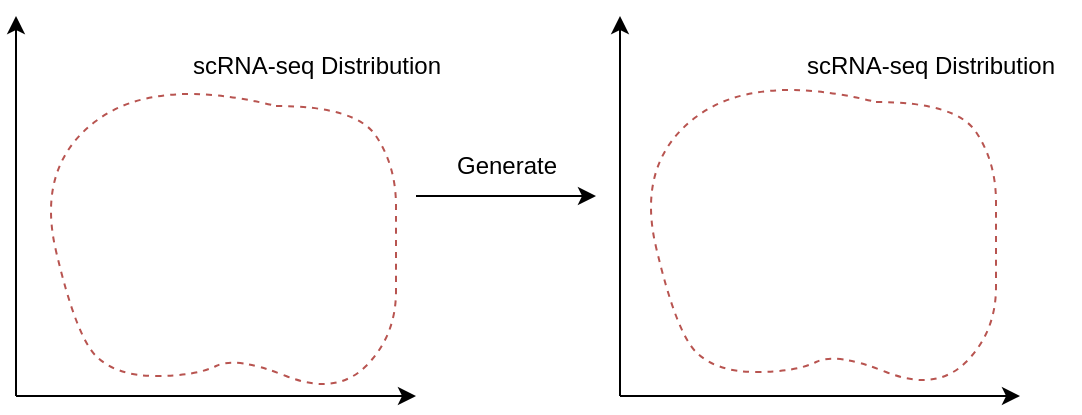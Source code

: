 <mxfile version="22.1.17" type="github">
  <diagram name="第 1 页" id="53o99yQ10oAC922sL916">
    <mxGraphModel dx="978" dy="554" grid="1" gridSize="10" guides="1" tooltips="1" connect="1" arrows="1" fold="1" page="1" pageScale="1" pageWidth="827" pageHeight="1169" math="0" shadow="0">
      <root>
        <mxCell id="0" />
        <mxCell id="1" parent="0" />
        <mxCell id="9WE97gkyeT4hwhkQpWnS-21" value="" style="endArrow=classic;html=1;rounded=0;" parent="1" edge="1">
          <mxGeometry width="50" height="50" relative="1" as="geometry">
            <mxPoint x="380" y="370" as="sourcePoint" />
            <mxPoint x="470" y="370" as="targetPoint" />
          </mxGeometry>
        </mxCell>
        <mxCell id="9WE97gkyeT4hwhkQpWnS-35" value="" style="curved=1;endArrow=none;html=1;rounded=0;endFill=0;dashed=1;fillColor=#f8cecc;strokeColor=#b85450;" parent="1" edge="1">
          <mxGeometry width="50" height="50" relative="1" as="geometry">
            <mxPoint x="310" y="325" as="sourcePoint" />
            <mxPoint x="310" y="325" as="targetPoint" />
            <Array as="points">
              <mxPoint x="350" y="325" />
              <mxPoint x="370" y="355" />
              <mxPoint x="370" y="395" />
              <mxPoint x="370" y="440" />
              <mxPoint x="340" y="470" />
              <mxPoint x="290" y="450" />
              <mxPoint x="270" y="460" />
              <mxPoint x="230" y="460" />
              <mxPoint x="210" y="440" />
              <mxPoint x="190" y="355" />
              <mxPoint x="250" y="310" />
            </Array>
          </mxGeometry>
        </mxCell>
        <mxCell id="9WE97gkyeT4hwhkQpWnS-47" value="" style="endArrow=classic;html=1;rounded=0;" parent="1" edge="1">
          <mxGeometry width="50" height="50" relative="1" as="geometry">
            <mxPoint x="180" y="470" as="sourcePoint" />
            <mxPoint x="380" y="470" as="targetPoint" />
          </mxGeometry>
        </mxCell>
        <mxCell id="9WE97gkyeT4hwhkQpWnS-48" value="" style="endArrow=classic;html=1;rounded=0;" parent="1" edge="1">
          <mxGeometry width="50" height="50" relative="1" as="geometry">
            <mxPoint x="180" y="470" as="sourcePoint" />
            <mxPoint x="180" y="280" as="targetPoint" />
          </mxGeometry>
        </mxCell>
        <mxCell id="9WE97gkyeT4hwhkQpWnS-49" value="" style="endArrow=classic;html=1;rounded=0;" parent="1" edge="1">
          <mxGeometry width="50" height="50" relative="1" as="geometry">
            <mxPoint x="482" y="470" as="sourcePoint" />
            <mxPoint x="682" y="470" as="targetPoint" />
          </mxGeometry>
        </mxCell>
        <mxCell id="9WE97gkyeT4hwhkQpWnS-50" value="" style="endArrow=classic;html=1;rounded=0;" parent="1" edge="1">
          <mxGeometry width="50" height="50" relative="1" as="geometry">
            <mxPoint x="482" y="470" as="sourcePoint" />
            <mxPoint x="482" y="280" as="targetPoint" />
          </mxGeometry>
        </mxCell>
        <mxCell id="9WE97gkyeT4hwhkQpWnS-55" value="scRNA-seq Distribution" style="text;html=1;align=center;verticalAlign=middle;resizable=0;points=[];autosize=1;strokeColor=none;fillColor=none;" parent="1" vertex="1">
          <mxGeometry x="255" y="290" width="150" height="30" as="geometry" />
        </mxCell>
        <mxCell id="9WE97gkyeT4hwhkQpWnS-56" value="scRNA-seq Distribution" style="text;html=1;align=center;verticalAlign=middle;resizable=0;points=[];autosize=1;strokeColor=none;fillColor=none;" parent="1" vertex="1">
          <mxGeometry x="562" y="290" width="150" height="30" as="geometry" />
        </mxCell>
        <mxCell id="9WE97gkyeT4hwhkQpWnS-57" value="Generate" style="text;html=1;align=center;verticalAlign=middle;resizable=0;points=[];autosize=1;strokeColor=none;fillColor=none;" parent="1" vertex="1">
          <mxGeometry x="390" y="340" width="70" height="30" as="geometry" />
        </mxCell>
        <mxCell id="d5FgJ5xkRsIcEs64dPOS-3" value="" style="shape=image;verticalLabelPosition=bottom;labelBackgroundColor=default;verticalAlign=top;aspect=fixed;imageAspect=0;image=https://dnascience.plos.org/wp-content/uploads/sites/12/2020/02/1024px-201904_RNA.svg_.png;" vertex="1" parent="1">
          <mxGeometry x="210" y="350" width="50.02" height="40" as="geometry" />
        </mxCell>
        <mxCell id="d5FgJ5xkRsIcEs64dPOS-4" value="" style="shape=image;verticalLabelPosition=bottom;labelBackgroundColor=default;verticalAlign=top;aspect=fixed;imageAspect=0;image=https://dnascience.plos.org/wp-content/uploads/sites/12/2020/02/1024px-201904_RNA.svg_.png;" vertex="1" parent="1">
          <mxGeometry x="307.5" y="410" width="45" height="35.99" as="geometry" />
        </mxCell>
        <mxCell id="d5FgJ5xkRsIcEs64dPOS-5" value="" style="shape=image;verticalLabelPosition=bottom;labelBackgroundColor=default;verticalAlign=top;aspect=fixed;imageAspect=0;image=https://dnascience.plos.org/wp-content/uploads/sites/12/2020/02/1024px-201904_RNA.svg_.png;" vertex="1" parent="1">
          <mxGeometry x="290" y="344.01" width="45" height="35.98" as="geometry" />
        </mxCell>
        <mxCell id="d5FgJ5xkRsIcEs64dPOS-7" value="" style="shape=image;verticalLabelPosition=bottom;labelBackgroundColor=default;verticalAlign=top;aspect=fixed;imageAspect=0;image=https://dnascience.plos.org/wp-content/uploads/sites/12/2020/02/1024px-201904_RNA.svg_.png;rotation=45;" vertex="1" parent="1">
          <mxGeometry x="515.02" y="360" width="50.02" height="40" as="geometry" />
        </mxCell>
        <mxCell id="d5FgJ5xkRsIcEs64dPOS-8" value="" style="shape=image;verticalLabelPosition=bottom;labelBackgroundColor=default;verticalAlign=top;aspect=fixed;imageAspect=0;image=https://dnascience.plos.org/wp-content/uploads/sites/12/2020/02/1024px-201904_RNA.svg_.png;rotation=-80;" vertex="1" parent="1">
          <mxGeometry x="630" y="362" width="45" height="35.99" as="geometry" />
        </mxCell>
        <mxCell id="d5FgJ5xkRsIcEs64dPOS-9" value="" style="shape=image;verticalLabelPosition=bottom;labelBackgroundColor=default;verticalAlign=top;aspect=fixed;imageAspect=0;image=https://dnascience.plos.org/wp-content/uploads/sites/12/2020/02/1024px-201904_RNA.svg_.png;rotation=15;" vertex="1" parent="1">
          <mxGeometry x="562" y="327.01" width="45" height="35.98" as="geometry" />
        </mxCell>
        <mxCell id="d5FgJ5xkRsIcEs64dPOS-10" value="" style="shape=image;verticalLabelPosition=bottom;labelBackgroundColor=default;verticalAlign=top;aspect=fixed;imageAspect=0;image=https://dnascience.plos.org/wp-content/uploads/sites/12/2020/02/1024px-201904_RNA.svg_.png;rotation=-105;" vertex="1" parent="1">
          <mxGeometry x="565.04" y="410.5" width="45" height="35.99" as="geometry" />
        </mxCell>
        <mxCell id="d5FgJ5xkRsIcEs64dPOS-11" value="" style="shape=image;verticalLabelPosition=bottom;labelBackgroundColor=default;verticalAlign=top;aspect=fixed;imageAspect=0;image=https://dnascience.plos.org/wp-content/uploads/sites/12/2020/02/1024px-201904_RNA.svg_.png;" vertex="1" parent="1">
          <mxGeometry x="520.04" y="327" width="45" height="35.99" as="geometry" />
        </mxCell>
        <mxCell id="d5FgJ5xkRsIcEs64dPOS-12" value="" style="shape=image;verticalLabelPosition=bottom;labelBackgroundColor=default;verticalAlign=top;aspect=fixed;imageAspect=0;image=https://dnascience.plos.org/wp-content/uploads/sites/12/2020/02/1024px-201904_RNA.svg_.png;" vertex="1" parent="1">
          <mxGeometry x="595" y="344.01" width="45" height="35.99" as="geometry" />
        </mxCell>
        <mxCell id="d5FgJ5xkRsIcEs64dPOS-13" value="" style="shape=image;verticalLabelPosition=bottom;labelBackgroundColor=default;verticalAlign=top;aspect=fixed;imageAspect=0;image=https://dnascience.plos.org/wp-content/uploads/sites/12/2020/02/1024px-201904_RNA.svg_.png;" vertex="1" parent="1">
          <mxGeometry x="614.5" y="410" width="45" height="35.99" as="geometry" />
        </mxCell>
        <mxCell id="d5FgJ5xkRsIcEs64dPOS-14" value="" style="curved=1;endArrow=none;html=1;rounded=0;endFill=0;dashed=1;fillColor=#f8cecc;strokeColor=#b85450;" edge="1" parent="1">
          <mxGeometry width="50" height="50" relative="1" as="geometry">
            <mxPoint x="610" y="323" as="sourcePoint" />
            <mxPoint x="610" y="323" as="targetPoint" />
            <Array as="points">
              <mxPoint x="650" y="323" />
              <mxPoint x="670" y="353" />
              <mxPoint x="670" y="393" />
              <mxPoint x="670" y="438" />
              <mxPoint x="640" y="468" />
              <mxPoint x="590" y="448" />
              <mxPoint x="570" y="458" />
              <mxPoint x="530" y="458" />
              <mxPoint x="510" y="438" />
              <mxPoint x="490" y="353" />
              <mxPoint x="550" y="308" />
            </Array>
          </mxGeometry>
        </mxCell>
        <mxCell id="d5FgJ5xkRsIcEs64dPOS-15" value="" style="shape=image;verticalLabelPosition=bottom;labelBackgroundColor=default;verticalAlign=top;aspect=fixed;imageAspect=0;image=https://dnascience.plos.org/wp-content/uploads/sites/12/2020/02/1024px-201904_RNA.svg_.png;rotation=-130;direction=south;" vertex="1" parent="1">
          <mxGeometry x="554.505" y="365.495" width="35.99" height="45" as="geometry" />
        </mxCell>
        <mxCell id="d5FgJ5xkRsIcEs64dPOS-16" value="" style="shape=image;verticalLabelPosition=bottom;labelBackgroundColor=default;verticalAlign=top;aspect=fixed;imageAspect=0;image=https://dnascience.plos.org/wp-content/uploads/sites/12/2020/02/1024px-201904_RNA.svg_.png;rotation=-82;" vertex="1" parent="1">
          <mxGeometry x="517.53" y="405.99" width="45" height="35.99" as="geometry" />
        </mxCell>
        <mxCell id="d5FgJ5xkRsIcEs64dPOS-17" value="" style="shape=image;verticalLabelPosition=bottom;labelBackgroundColor=default;verticalAlign=top;aspect=fixed;imageAspect=0;image=https://dnascience.plos.org/wp-content/uploads/sites/12/2020/02/1024px-201904_RNA.svg_.png;rotation=75;" vertex="1" parent="1">
          <mxGeometry x="590" y="390" width="45" height="35.99" as="geometry" />
        </mxCell>
      </root>
    </mxGraphModel>
  </diagram>
</mxfile>
